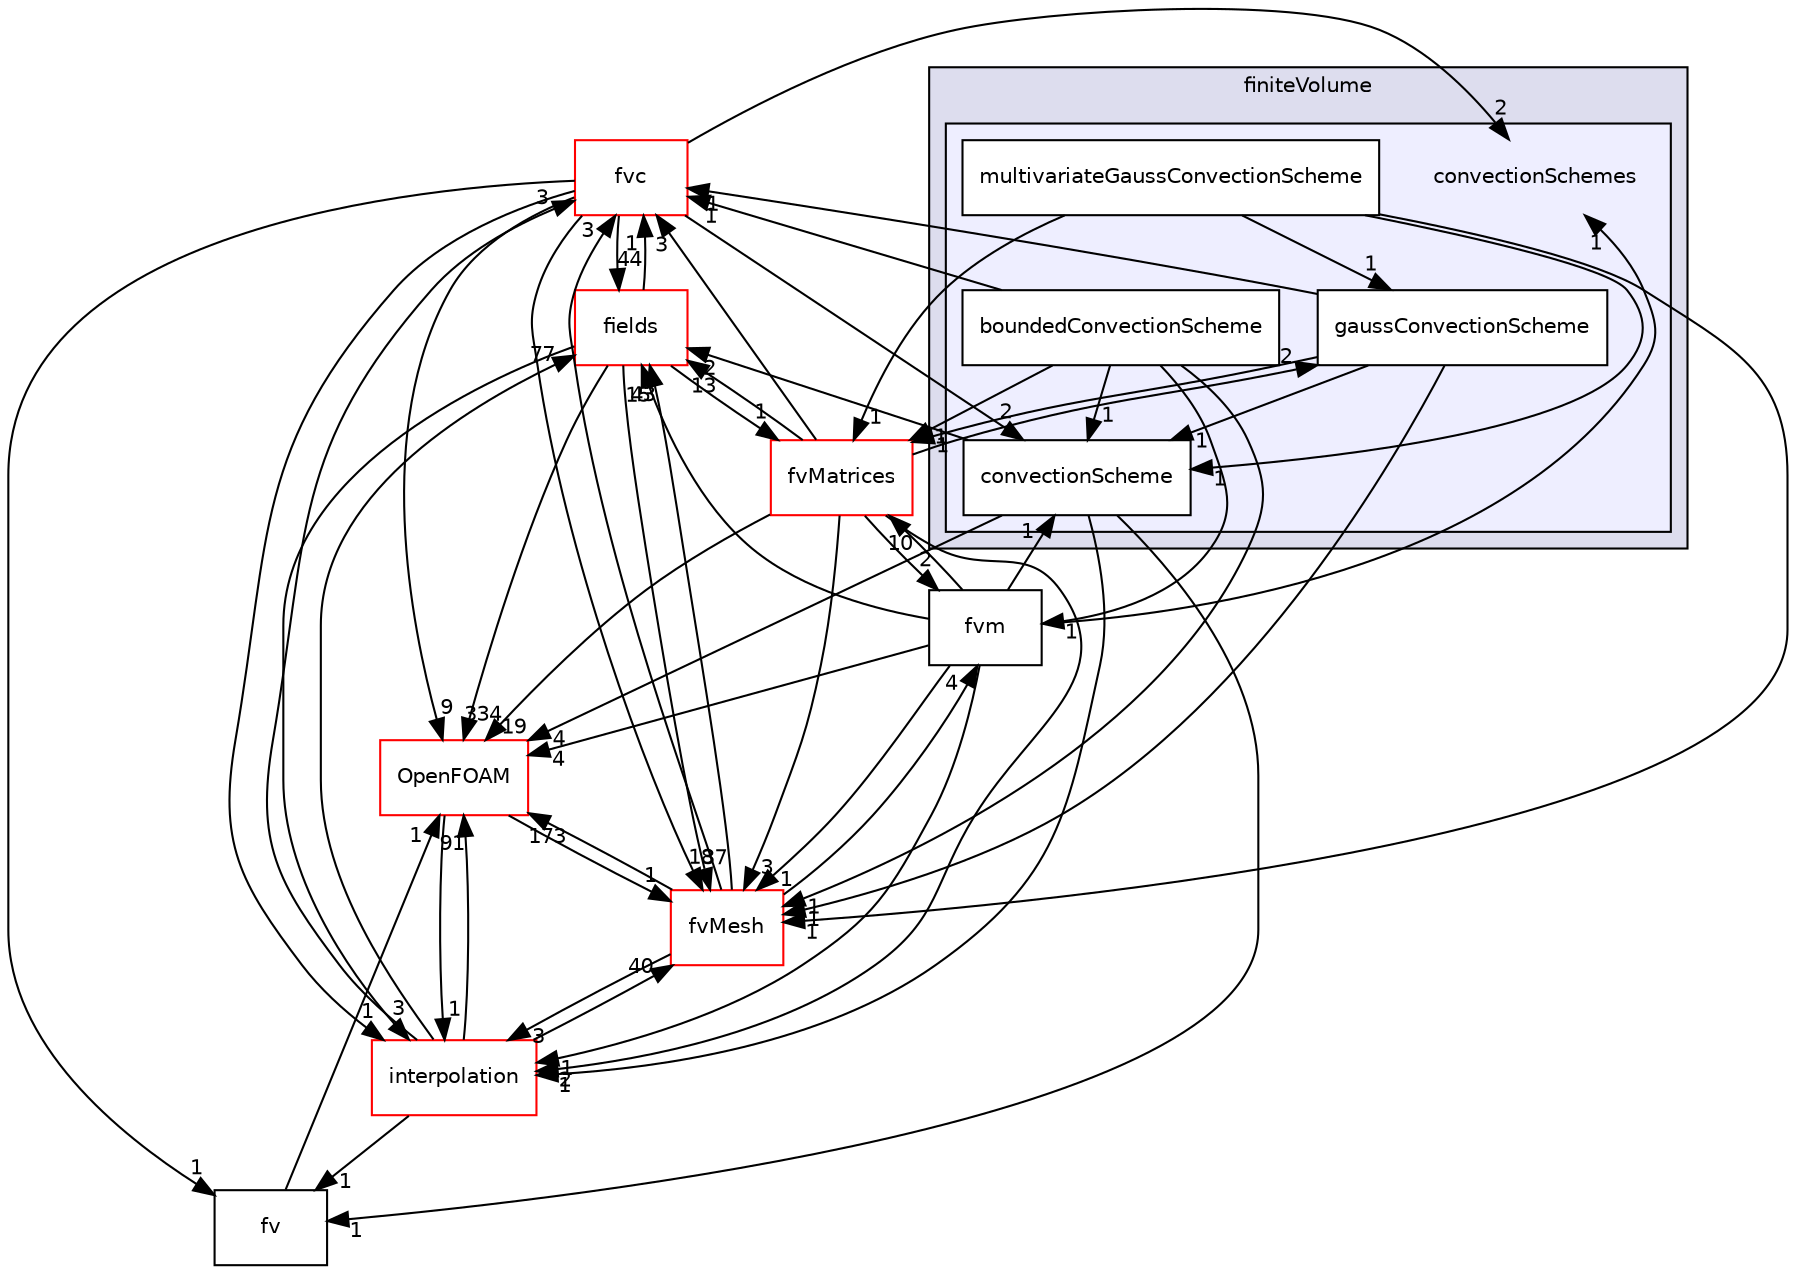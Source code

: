 digraph "src/finiteVolume/finiteVolume/convectionSchemes" {
  bgcolor=transparent;
  compound=true
  node [ fontsize="10", fontname="Helvetica"];
  edge [ labelfontsize="10", labelfontname="Helvetica"];
  subgraph clusterdir_2ea871e4defbdbd60808750cae643c63 {
    graph [ bgcolor="#ddddee", pencolor="black", label="finiteVolume" fontname="Helvetica", fontsize="10", URL="dir_2ea871e4defbdbd60808750cae643c63.html"]
  subgraph clusterdir_203b29e442aa07f4b4423b43d42a1b70 {
    graph [ bgcolor="#eeeeff", pencolor="black", label="" URL="dir_203b29e442aa07f4b4423b43d42a1b70.html"];
    dir_203b29e442aa07f4b4423b43d42a1b70 [shape=plaintext label="convectionSchemes"];
    dir_1ac3ee6505c7eff54d44856091d1075a [shape=box label="boundedConvectionScheme" color="black" fillcolor="white" style="filled" URL="dir_1ac3ee6505c7eff54d44856091d1075a.html"];
    dir_09c54429558d838699c2dd772c718995 [shape=box label="convectionScheme" color="black" fillcolor="white" style="filled" URL="dir_09c54429558d838699c2dd772c718995.html"];
    dir_65407dce79d7940d33cd07752ddee751 [shape=box label="gaussConvectionScheme" color="black" fillcolor="white" style="filled" URL="dir_65407dce79d7940d33cd07752ddee751.html"];
    dir_4b2ea4f01e26fa3e8c814a4fbd6d13db [shape=box label="multivariateGaussConvectionScheme" color="black" fillcolor="white" style="filled" URL="dir_4b2ea4f01e26fa3e8c814a4fbd6d13db.html"];
  }
  }
  dir_25ab4a83a983f7bb7a38b7f63bb141b7 [shape=box label="fields" color="red" URL="dir_25ab4a83a983f7bb7a38b7f63bb141b7.html"];
  dir_f4030f3362933683136e1dae328f10c0 [shape=box label="fvc" color="red" URL="dir_f4030f3362933683136e1dae328f10c0.html"];
  dir_c382fa095c9c33d8673c0dd60aaef275 [shape=box label="fvMesh" color="red" URL="dir_c382fa095c9c33d8673c0dd60aaef275.html"];
  dir_a586eb954e2e5e74ecf6fe95a2457777 [shape=box label="interpolation" color="red" URL="dir_a586eb954e2e5e74ecf6fe95a2457777.html"];
  dir_c5473ff19b20e6ec4dfe5c310b3778a8 [shape=box label="OpenFOAM" color="red" URL="dir_c5473ff19b20e6ec4dfe5c310b3778a8.html"];
  dir_0096c9c8cdcbf8f4884c37173134f444 [shape=box label="fv" URL="dir_0096c9c8cdcbf8f4884c37173134f444.html"];
  dir_5d57e3901430bcc99a7ddac11a899224 [shape=box label="fvMatrices" color="red" URL="dir_5d57e3901430bcc99a7ddac11a899224.html"];
  dir_48d41922e6f759406a92bd9d32d963a4 [shape=box label="fvm" URL="dir_48d41922e6f759406a92bd9d32d963a4.html"];
  dir_09c54429558d838699c2dd772c718995->dir_25ab4a83a983f7bb7a38b7f63bb141b7 [headlabel="2", labeldistance=1.5 headhref="dir_001060_000933.html"];
  dir_09c54429558d838699c2dd772c718995->dir_a586eb954e2e5e74ecf6fe95a2457777 [headlabel="1", labeldistance=1.5 headhref="dir_001060_001164.html"];
  dir_09c54429558d838699c2dd772c718995->dir_c5473ff19b20e6ec4dfe5c310b3778a8 [headlabel="4", labeldistance=1.5 headhref="dir_001060_001891.html"];
  dir_09c54429558d838699c2dd772c718995->dir_0096c9c8cdcbf8f4884c37173134f444 [headlabel="1", labeldistance=1.5 headhref="dir_001060_001080.html"];
  dir_25ab4a83a983f7bb7a38b7f63bb141b7->dir_f4030f3362933683136e1dae328f10c0 [headlabel="1", labeldistance=1.5 headhref="dir_000933_001081.html"];
  dir_25ab4a83a983f7bb7a38b7f63bb141b7->dir_c382fa095c9c33d8673c0dd60aaef275 [headlabel="37", labeldistance=1.5 headhref="dir_000933_001118.html"];
  dir_25ab4a83a983f7bb7a38b7f63bb141b7->dir_a586eb954e2e5e74ecf6fe95a2457777 [headlabel="3", labeldistance=1.5 headhref="dir_000933_001164.html"];
  dir_25ab4a83a983f7bb7a38b7f63bb141b7->dir_c5473ff19b20e6ec4dfe5c310b3778a8 [headlabel="334", labeldistance=1.5 headhref="dir_000933_001891.html"];
  dir_25ab4a83a983f7bb7a38b7f63bb141b7->dir_5d57e3901430bcc99a7ddac11a899224 [headlabel="1", labeldistance=1.5 headhref="dir_000933_001110.html"];
  dir_f4030f3362933683136e1dae328f10c0->dir_09c54429558d838699c2dd772c718995 [headlabel="2", labeldistance=1.5 headhref="dir_001081_001060.html"];
  dir_f4030f3362933683136e1dae328f10c0->dir_203b29e442aa07f4b4423b43d42a1b70 [headlabel="2", labeldistance=1.5 headhref="dir_001081_001058.html"];
  dir_f4030f3362933683136e1dae328f10c0->dir_25ab4a83a983f7bb7a38b7f63bb141b7 [headlabel="44", labeldistance=1.5 headhref="dir_001081_000933.html"];
  dir_f4030f3362933683136e1dae328f10c0->dir_c382fa095c9c33d8673c0dd60aaef275 [headlabel="18", labeldistance=1.5 headhref="dir_001081_001118.html"];
  dir_f4030f3362933683136e1dae328f10c0->dir_a586eb954e2e5e74ecf6fe95a2457777 [headlabel="1", labeldistance=1.5 headhref="dir_001081_001164.html"];
  dir_f4030f3362933683136e1dae328f10c0->dir_c5473ff19b20e6ec4dfe5c310b3778a8 [headlabel="9", labeldistance=1.5 headhref="dir_001081_001891.html"];
  dir_f4030f3362933683136e1dae328f10c0->dir_0096c9c8cdcbf8f4884c37173134f444 [headlabel="1", labeldistance=1.5 headhref="dir_001081_001080.html"];
  dir_c382fa095c9c33d8673c0dd60aaef275->dir_25ab4a83a983f7bb7a38b7f63bb141b7 [headlabel="43", labeldistance=1.5 headhref="dir_001118_000933.html"];
  dir_c382fa095c9c33d8673c0dd60aaef275->dir_f4030f3362933683136e1dae328f10c0 [headlabel="3", labeldistance=1.5 headhref="dir_001118_001081.html"];
  dir_c382fa095c9c33d8673c0dd60aaef275->dir_a586eb954e2e5e74ecf6fe95a2457777 [headlabel="3", labeldistance=1.5 headhref="dir_001118_001164.html"];
  dir_c382fa095c9c33d8673c0dd60aaef275->dir_c5473ff19b20e6ec4dfe5c310b3778a8 [headlabel="173", labeldistance=1.5 headhref="dir_001118_001891.html"];
  dir_c382fa095c9c33d8673c0dd60aaef275->dir_48d41922e6f759406a92bd9d32d963a4 [headlabel="4", labeldistance=1.5 headhref="dir_001118_001083.html"];
  dir_65407dce79d7940d33cd07752ddee751->dir_09c54429558d838699c2dd772c718995 [headlabel="1", labeldistance=1.5 headhref="dir_001061_001060.html"];
  dir_65407dce79d7940d33cd07752ddee751->dir_f4030f3362933683136e1dae328f10c0 [headlabel="1", labeldistance=1.5 headhref="dir_001061_001081.html"];
  dir_65407dce79d7940d33cd07752ddee751->dir_c382fa095c9c33d8673c0dd60aaef275 [headlabel="1", labeldistance=1.5 headhref="dir_001061_001118.html"];
  dir_65407dce79d7940d33cd07752ddee751->dir_5d57e3901430bcc99a7ddac11a899224 [headlabel="1", labeldistance=1.5 headhref="dir_001061_001110.html"];
  dir_4b2ea4f01e26fa3e8c814a4fbd6d13db->dir_09c54429558d838699c2dd772c718995 [headlabel="1", labeldistance=1.5 headhref="dir_001062_001060.html"];
  dir_4b2ea4f01e26fa3e8c814a4fbd6d13db->dir_c382fa095c9c33d8673c0dd60aaef275 [headlabel="1", labeldistance=1.5 headhref="dir_001062_001118.html"];
  dir_4b2ea4f01e26fa3e8c814a4fbd6d13db->dir_65407dce79d7940d33cd07752ddee751 [headlabel="1", labeldistance=1.5 headhref="dir_001062_001061.html"];
  dir_4b2ea4f01e26fa3e8c814a4fbd6d13db->dir_5d57e3901430bcc99a7ddac11a899224 [headlabel="1", labeldistance=1.5 headhref="dir_001062_001110.html"];
  dir_a586eb954e2e5e74ecf6fe95a2457777->dir_25ab4a83a983f7bb7a38b7f63bb141b7 [headlabel="77", labeldistance=1.5 headhref="dir_001164_000933.html"];
  dir_a586eb954e2e5e74ecf6fe95a2457777->dir_f4030f3362933683136e1dae328f10c0 [headlabel="3", labeldistance=1.5 headhref="dir_001164_001081.html"];
  dir_a586eb954e2e5e74ecf6fe95a2457777->dir_c382fa095c9c33d8673c0dd60aaef275 [headlabel="40", labeldistance=1.5 headhref="dir_001164_001118.html"];
  dir_a586eb954e2e5e74ecf6fe95a2457777->dir_c5473ff19b20e6ec4dfe5c310b3778a8 [headlabel="91", labeldistance=1.5 headhref="dir_001164_001891.html"];
  dir_a586eb954e2e5e74ecf6fe95a2457777->dir_0096c9c8cdcbf8f4884c37173134f444 [headlabel="1", labeldistance=1.5 headhref="dir_001164_001080.html"];
  dir_1ac3ee6505c7eff54d44856091d1075a->dir_09c54429558d838699c2dd772c718995 [headlabel="1", labeldistance=1.5 headhref="dir_001059_001060.html"];
  dir_1ac3ee6505c7eff54d44856091d1075a->dir_f4030f3362933683136e1dae328f10c0 [headlabel="1", labeldistance=1.5 headhref="dir_001059_001081.html"];
  dir_1ac3ee6505c7eff54d44856091d1075a->dir_c382fa095c9c33d8673c0dd60aaef275 [headlabel="1", labeldistance=1.5 headhref="dir_001059_001118.html"];
  dir_1ac3ee6505c7eff54d44856091d1075a->dir_5d57e3901430bcc99a7ddac11a899224 [headlabel="1", labeldistance=1.5 headhref="dir_001059_001110.html"];
  dir_1ac3ee6505c7eff54d44856091d1075a->dir_48d41922e6f759406a92bd9d32d963a4 [headlabel="1", labeldistance=1.5 headhref="dir_001059_001083.html"];
  dir_c5473ff19b20e6ec4dfe5c310b3778a8->dir_c382fa095c9c33d8673c0dd60aaef275 [headlabel="1", labeldistance=1.5 headhref="dir_001891_001118.html"];
  dir_c5473ff19b20e6ec4dfe5c310b3778a8->dir_a586eb954e2e5e74ecf6fe95a2457777 [headlabel="1", labeldistance=1.5 headhref="dir_001891_001164.html"];
  dir_0096c9c8cdcbf8f4884c37173134f444->dir_c5473ff19b20e6ec4dfe5c310b3778a8 [headlabel="1", labeldistance=1.5 headhref="dir_001080_001891.html"];
  dir_5d57e3901430bcc99a7ddac11a899224->dir_25ab4a83a983f7bb7a38b7f63bb141b7 [headlabel="13", labeldistance=1.5 headhref="dir_001110_000933.html"];
  dir_5d57e3901430bcc99a7ddac11a899224->dir_f4030f3362933683136e1dae328f10c0 [headlabel="3", labeldistance=1.5 headhref="dir_001110_001081.html"];
  dir_5d57e3901430bcc99a7ddac11a899224->dir_c382fa095c9c33d8673c0dd60aaef275 [headlabel="3", labeldistance=1.5 headhref="dir_001110_001118.html"];
  dir_5d57e3901430bcc99a7ddac11a899224->dir_65407dce79d7940d33cd07752ddee751 [headlabel="2", labeldistance=1.5 headhref="dir_001110_001061.html"];
  dir_5d57e3901430bcc99a7ddac11a899224->dir_a586eb954e2e5e74ecf6fe95a2457777 [headlabel="2", labeldistance=1.5 headhref="dir_001110_001164.html"];
  dir_5d57e3901430bcc99a7ddac11a899224->dir_c5473ff19b20e6ec4dfe5c310b3778a8 [headlabel="19", labeldistance=1.5 headhref="dir_001110_001891.html"];
  dir_5d57e3901430bcc99a7ddac11a899224->dir_48d41922e6f759406a92bd9d32d963a4 [headlabel="2", labeldistance=1.5 headhref="dir_001110_001083.html"];
  dir_48d41922e6f759406a92bd9d32d963a4->dir_09c54429558d838699c2dd772c718995 [headlabel="1", labeldistance=1.5 headhref="dir_001083_001060.html"];
  dir_48d41922e6f759406a92bd9d32d963a4->dir_203b29e442aa07f4b4423b43d42a1b70 [headlabel="1", labeldistance=1.5 headhref="dir_001083_001058.html"];
  dir_48d41922e6f759406a92bd9d32d963a4->dir_25ab4a83a983f7bb7a38b7f63bb141b7 [headlabel="15", labeldistance=1.5 headhref="dir_001083_000933.html"];
  dir_48d41922e6f759406a92bd9d32d963a4->dir_c382fa095c9c33d8673c0dd60aaef275 [headlabel="1", labeldistance=1.5 headhref="dir_001083_001118.html"];
  dir_48d41922e6f759406a92bd9d32d963a4->dir_a586eb954e2e5e74ecf6fe95a2457777 [headlabel="1", labeldistance=1.5 headhref="dir_001083_001164.html"];
  dir_48d41922e6f759406a92bd9d32d963a4->dir_c5473ff19b20e6ec4dfe5c310b3778a8 [headlabel="4", labeldistance=1.5 headhref="dir_001083_001891.html"];
  dir_48d41922e6f759406a92bd9d32d963a4->dir_5d57e3901430bcc99a7ddac11a899224 [headlabel="10", labeldistance=1.5 headhref="dir_001083_001110.html"];
}

